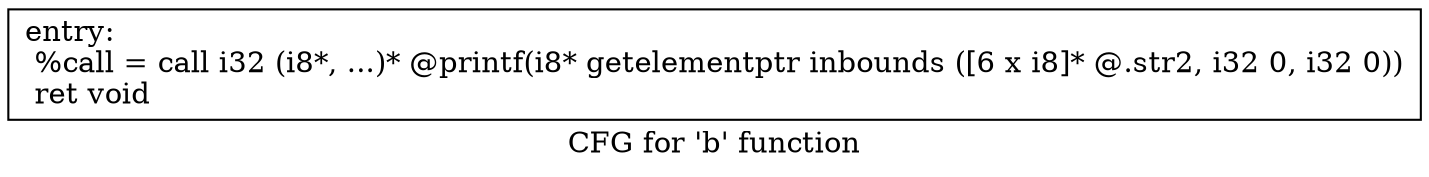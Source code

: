 digraph "CFG for 'b' function" {
	label="CFG for 'b' function";

	Node0x7fdd3340fda0 [shape=record,label="{entry:\l  %call = call i32 (i8*, ...)* @printf(i8* getelementptr inbounds ([6 x i8]* @.str2, i32 0, i32 0))\l  ret void\l}"];
}
